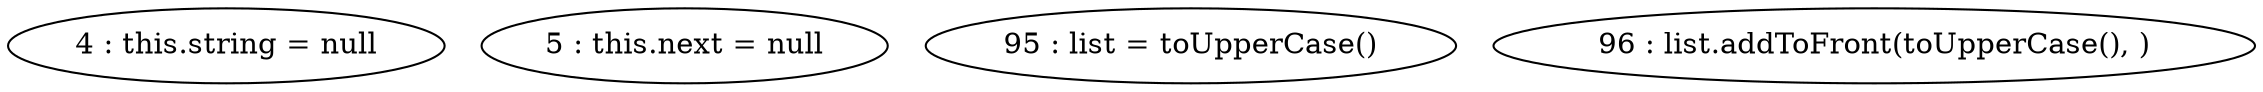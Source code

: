 digraph G {
"4 : this.string = null"
"5 : this.next = null"
"95 : list = toUpperCase()"
"96 : list.addToFront(toUpperCase(), )"
}